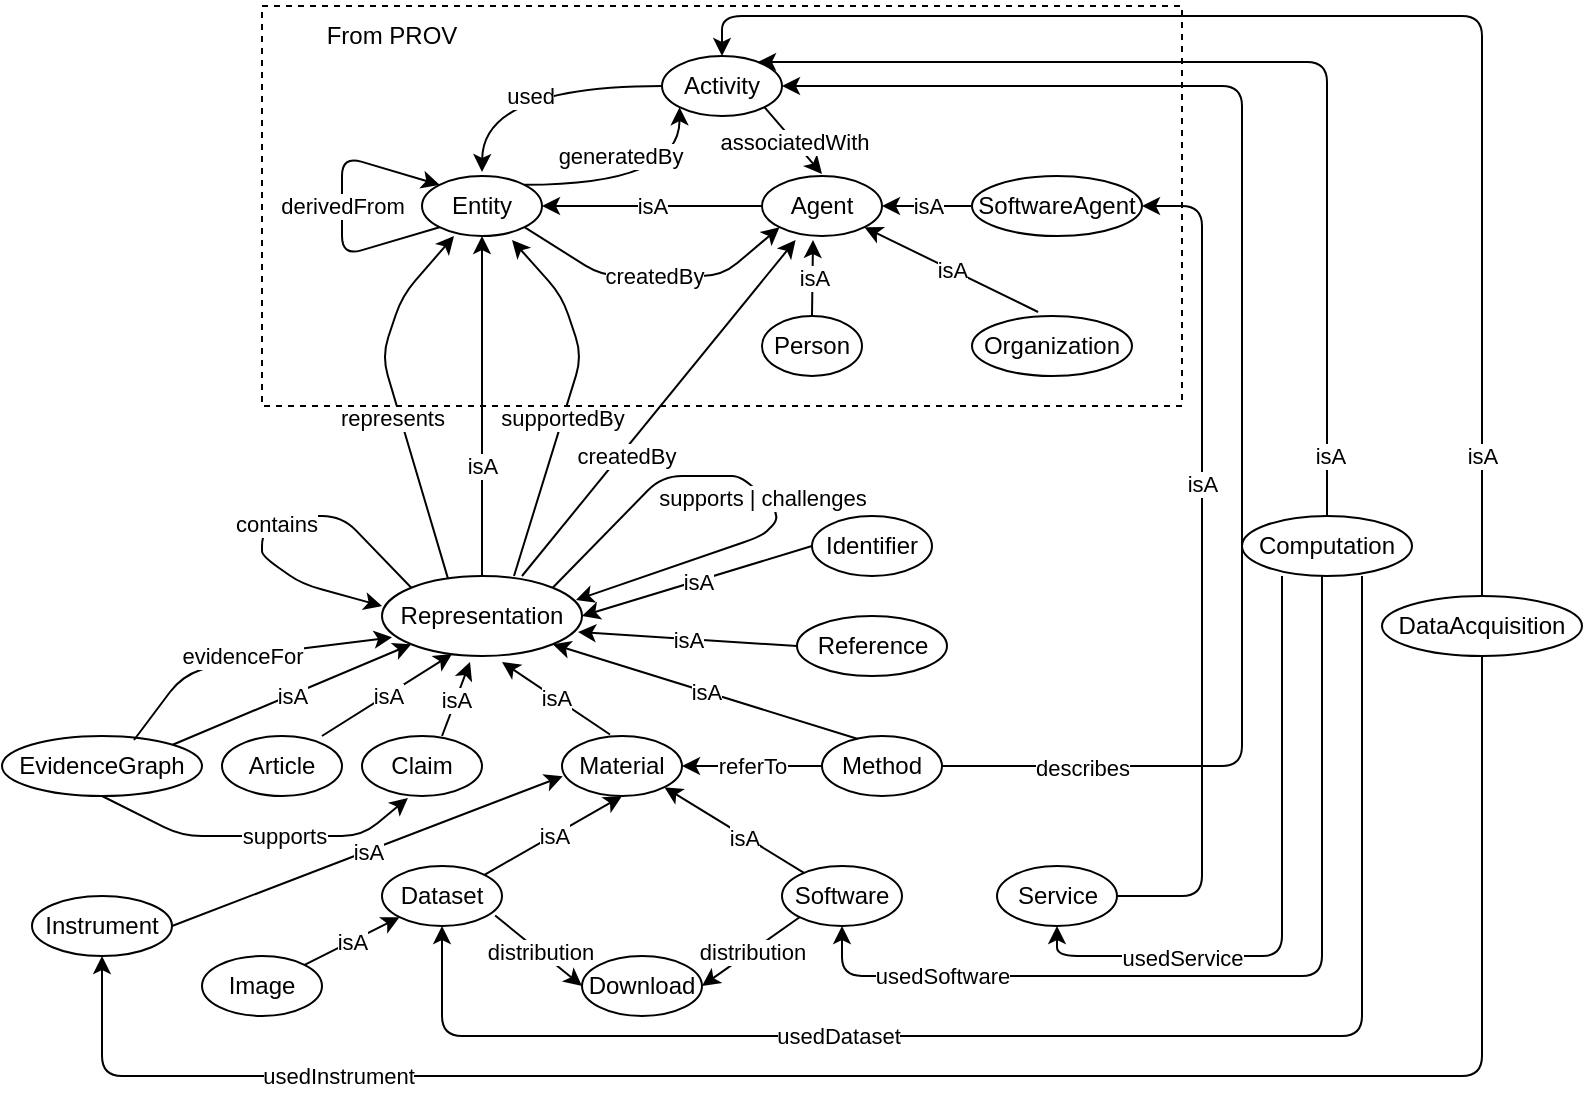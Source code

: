 <mxfile version="13.6.2" type="device"><diagram name="Page-1" id="ad52d381-51e7-2e0d-a935-2d0ddd2fd229"><mxGraphModel dx="931" dy="1413" grid="1" gridSize="10" guides="1" tooltips="1" connect="1" arrows="1" fold="1" page="1" pageScale="1" pageWidth="1100" pageHeight="850" background="#ffffff" math="0" shadow="0"><root><mxCell id="0"/><mxCell id="1" parent="0"/><mxCell id="M4DnN8UkR3fxHLDuSj8c-1" value="Activity" style="ellipse;whiteSpace=wrap;html=1;" parent="1" vertex="1"><mxGeometry x="360" y="20" width="60" height="30" as="geometry"/></mxCell><mxCell id="M4DnN8UkR3fxHLDuSj8c-2" value="Agent" style="ellipse;whiteSpace=wrap;html=1;" parent="1" vertex="1"><mxGeometry x="410" y="80" width="60" height="30" as="geometry"/></mxCell><mxCell id="M4DnN8UkR3fxHLDuSj8c-3" value="Entity" style="ellipse;whiteSpace=wrap;html=1;" parent="1" vertex="1"><mxGeometry x="240" y="80" width="60" height="30" as="geometry"/></mxCell><mxCell id="M4DnN8UkR3fxHLDuSj8c-15" value="Person" style="ellipse;whiteSpace=wrap;html=1;" parent="1" vertex="1"><mxGeometry x="410" y="150" width="50" height="30" as="geometry"/></mxCell><mxCell id="M4DnN8UkR3fxHLDuSj8c-16" value="Organization" style="ellipse;whiteSpace=wrap;html=1;" parent="1" vertex="1"><mxGeometry x="515" y="150" width="80" height="30" as="geometry"/></mxCell><mxCell id="M4DnN8UkR3fxHLDuSj8c-27" value="" style="endArrow=classic;html=1;exitX=0;exitY=0.5;exitDx=0;exitDy=0;edgeStyle=orthogonalEdgeStyle;curved=1;" parent="1" source="M4DnN8UkR3fxHLDuSj8c-1" edge="1"><mxGeometry relative="1" as="geometry"><mxPoint x="380" y="260" as="sourcePoint"/><mxPoint x="270" y="78" as="targetPoint"/></mxGeometry></mxCell><mxCell id="M4DnN8UkR3fxHLDuSj8c-28" value="used" style="edgeLabel;resizable=0;html=1;align=center;verticalAlign=middle;" parent="M4DnN8UkR3fxHLDuSj8c-27" connectable="0" vertex="1"><mxGeometry relative="1" as="geometry"><mxPoint y="5" as="offset"/></mxGeometry></mxCell><mxCell id="M4DnN8UkR3fxHLDuSj8c-29" value="" style="endArrow=classic;html=1;exitX=1;exitY=0;exitDx=0;exitDy=0;entryX=0;entryY=1;entryDx=0;entryDy=0;edgeStyle=orthogonalEdgeStyle;curved=1;" parent="1" source="M4DnN8UkR3fxHLDuSj8c-3" target="M4DnN8UkR3fxHLDuSj8c-1" edge="1"><mxGeometry relative="1" as="geometry"><mxPoint x="380" y="260" as="sourcePoint"/><mxPoint x="480" y="260" as="targetPoint"/></mxGeometry></mxCell><mxCell id="M4DnN8UkR3fxHLDuSj8c-30" value="generatedBy" style="edgeLabel;resizable=0;html=1;align=center;verticalAlign=middle;" parent="M4DnN8UkR3fxHLDuSj8c-29" connectable="0" vertex="1"><mxGeometry relative="1" as="geometry"><mxPoint x="-10" y="-15" as="offset"/></mxGeometry></mxCell><mxCell id="M4DnN8UkR3fxHLDuSj8c-32" value="" style="endArrow=classic;html=1;exitX=1;exitY=1;exitDx=0;exitDy=0;" parent="1" source="M4DnN8UkR3fxHLDuSj8c-1" edge="1"><mxGeometry relative="1" as="geometry"><mxPoint x="380" y="260" as="sourcePoint"/><mxPoint x="440" y="79" as="targetPoint"/></mxGeometry></mxCell><mxCell id="M4DnN8UkR3fxHLDuSj8c-33" value="associatedWith" style="edgeLabel;resizable=0;html=1;align=center;verticalAlign=middle;" parent="M4DnN8UkR3fxHLDuSj8c-32" connectable="0" vertex="1"><mxGeometry relative="1" as="geometry"/></mxCell><mxCell id="M4DnN8UkR3fxHLDuSj8c-35" value="" style="endArrow=classic;html=1;exitX=0.5;exitY=0;exitDx=0;exitDy=0;entryX=0.425;entryY=1.067;entryDx=0;entryDy=0;entryPerimeter=0;" parent="1" source="M4DnN8UkR3fxHLDuSj8c-15" target="M4DnN8UkR3fxHLDuSj8c-2" edge="1"><mxGeometry relative="1" as="geometry"><mxPoint x="380" y="260" as="sourcePoint"/><mxPoint x="480" y="260" as="targetPoint"/></mxGeometry></mxCell><mxCell id="M4DnN8UkR3fxHLDuSj8c-36" value="isA" style="edgeLabel;resizable=0;html=1;align=center;verticalAlign=middle;" parent="M4DnN8UkR3fxHLDuSj8c-35" connectable="0" vertex="1"><mxGeometry relative="1" as="geometry"/></mxCell><mxCell id="M4DnN8UkR3fxHLDuSj8c-40" value="" style="endArrow=classic;html=1;exitX=0;exitY=0.5;exitDx=0;exitDy=0;entryX=1;entryY=0.5;entryDx=0;entryDy=0;" parent="1" source="M4DnN8UkR3fxHLDuSj8c-2" target="M4DnN8UkR3fxHLDuSj8c-3" edge="1"><mxGeometry relative="1" as="geometry"><mxPoint x="380" y="260" as="sourcePoint"/><mxPoint x="480" y="260" as="targetPoint"/></mxGeometry></mxCell><mxCell id="M4DnN8UkR3fxHLDuSj8c-41" value="isA" style="edgeLabel;resizable=0;html=1;align=center;verticalAlign=middle;" parent="M4DnN8UkR3fxHLDuSj8c-40" connectable="0" vertex="1"><mxGeometry relative="1" as="geometry"/></mxCell><mxCell id="M4DnN8UkR3fxHLDuSj8c-44" value="" style="endArrow=classic;html=1;exitX=1;exitY=1;exitDx=0;exitDy=0;entryX=0;entryY=1;entryDx=0;entryDy=0;" parent="1" source="M4DnN8UkR3fxHLDuSj8c-3" target="M4DnN8UkR3fxHLDuSj8c-2" edge="1"><mxGeometry relative="1" as="geometry"><mxPoint x="380" y="260" as="sourcePoint"/><mxPoint x="480" y="260" as="targetPoint"/><Array as="points"><mxPoint x="330" y="130"/><mxPoint x="390" y="130"/></Array></mxGeometry></mxCell><mxCell id="M4DnN8UkR3fxHLDuSj8c-45" value="createdBy" style="edgeLabel;resizable=0;html=1;align=center;verticalAlign=middle;" parent="M4DnN8UkR3fxHLDuSj8c-44" connectable="0" vertex="1"><mxGeometry relative="1" as="geometry"/></mxCell><mxCell id="M4DnN8UkR3fxHLDuSj8c-46" value="Representation" style="ellipse;whiteSpace=wrap;html=1;" parent="1" vertex="1"><mxGeometry x="220" y="280" width="100" height="40" as="geometry"/></mxCell><mxCell id="M4DnN8UkR3fxHLDuSj8c-47" value="" style="endArrow=classic;html=1;exitX=0;exitY=1;exitDx=0;exitDy=0;entryX=0;entryY=0;entryDx=0;entryDy=0;" parent="1" source="M4DnN8UkR3fxHLDuSj8c-3" target="M4DnN8UkR3fxHLDuSj8c-3" edge="1"><mxGeometry relative="1" as="geometry"><mxPoint x="380" y="260" as="sourcePoint"/><mxPoint x="240" y="84" as="targetPoint"/><Array as="points"><mxPoint x="200" y="120"/><mxPoint x="200" y="70"/></Array></mxGeometry></mxCell><mxCell id="M4DnN8UkR3fxHLDuSj8c-48" value="derivedFrom" style="edgeLabel;resizable=0;html=1;align=center;verticalAlign=middle;" parent="M4DnN8UkR3fxHLDuSj8c-47" connectable="0" vertex="1"><mxGeometry relative="1" as="geometry"/></mxCell><mxCell id="M4DnN8UkR3fxHLDuSj8c-49" value="" style="endArrow=classic;html=1;exitX=0.5;exitY=0;exitDx=0;exitDy=0;entryX=0.5;entryY=1;entryDx=0;entryDy=0;" parent="1" source="M4DnN8UkR3fxHLDuSj8c-46" target="M4DnN8UkR3fxHLDuSj8c-3" edge="1"><mxGeometry relative="1" as="geometry"><mxPoint x="380" y="260" as="sourcePoint"/><mxPoint x="480" y="260" as="targetPoint"/></mxGeometry></mxCell><mxCell id="M4DnN8UkR3fxHLDuSj8c-50" value="isA" style="edgeLabel;resizable=0;html=1;align=center;verticalAlign=middle;" parent="M4DnN8UkR3fxHLDuSj8c-49" connectable="0" vertex="1"><mxGeometry relative="1" as="geometry"><mxPoint y="30" as="offset"/></mxGeometry></mxCell><mxCell id="M4DnN8UkR3fxHLDuSj8c-51" value="" style="endArrow=classic;html=1;exitX=0.33;exitY=0.033;exitDx=0;exitDy=0;exitPerimeter=0;" parent="1" source="M4DnN8UkR3fxHLDuSj8c-46" edge="1"><mxGeometry relative="1" as="geometry"><mxPoint x="380" y="260" as="sourcePoint"/><mxPoint x="256" y="110" as="targetPoint"/><Array as="points"><mxPoint x="220" y="170"/><mxPoint x="230" y="140"/></Array></mxGeometry></mxCell><mxCell id="M4DnN8UkR3fxHLDuSj8c-52" value="represents" style="edgeLabel;resizable=0;html=1;align=center;verticalAlign=middle;" parent="M4DnN8UkR3fxHLDuSj8c-51" connectable="0" vertex="1"><mxGeometry relative="1" as="geometry"><mxPoint x="-1.34" y="8.61" as="offset"/></mxGeometry></mxCell><mxCell id="M4DnN8UkR3fxHLDuSj8c-53" value="" style="endArrow=classic;html=1;exitX=0.66;exitY=0;exitDx=0;exitDy=0;exitPerimeter=0;" parent="1" source="M4DnN8UkR3fxHLDuSj8c-46" edge="1"><mxGeometry relative="1" as="geometry"><mxPoint x="380" y="260" as="sourcePoint"/><mxPoint x="285" y="112" as="targetPoint"/><Array as="points"><mxPoint x="320" y="170"/><mxPoint x="310" y="140"/></Array></mxGeometry></mxCell><mxCell id="M4DnN8UkR3fxHLDuSj8c-54" value="supportedBy" style="edgeLabel;resizable=0;html=1;align=center;verticalAlign=middle;" parent="M4DnN8UkR3fxHLDuSj8c-53" connectable="0" vertex="1"><mxGeometry relative="1" as="geometry"><mxPoint x="-3.29" y="8.29" as="offset"/></mxGeometry></mxCell><mxCell id="M4DnN8UkR3fxHLDuSj8c-55" value="" style="endArrow=classic;html=1;entryX=0.28;entryY=1.067;entryDx=0;entryDy=0;entryPerimeter=0;" parent="1" target="M4DnN8UkR3fxHLDuSj8c-2" edge="1"><mxGeometry relative="1" as="geometry"><mxPoint x="290" y="280" as="sourcePoint"/><mxPoint x="480" y="260" as="targetPoint"/></mxGeometry></mxCell><mxCell id="M4DnN8UkR3fxHLDuSj8c-56" value="createdBy" style="edgeLabel;resizable=0;html=1;align=center;verticalAlign=middle;" parent="M4DnN8UkR3fxHLDuSj8c-55" connectable="0" vertex="1"><mxGeometry relative="1" as="geometry"><mxPoint x="-16.76" y="23.79" as="offset"/></mxGeometry></mxCell><mxCell id="M4DnN8UkR3fxHLDuSj8c-59" value="" style="endArrow=classic;html=1;exitX=0;exitY=0;exitDx=0;exitDy=0;" parent="1" source="M4DnN8UkR3fxHLDuSj8c-46" edge="1"><mxGeometry relative="1" as="geometry"><mxPoint x="380" y="260" as="sourcePoint"/><mxPoint x="220" y="295" as="targetPoint"/><Array as="points"><mxPoint x="200" y="250"/><mxPoint x="180" y="250"/><mxPoint x="170" y="250"/><mxPoint x="160" y="260"/><mxPoint x="160" y="270"/><mxPoint x="180" y="284"/></Array></mxGeometry></mxCell><mxCell id="M4DnN8UkR3fxHLDuSj8c-60" value="contains" style="edgeLabel;resizable=0;html=1;align=center;verticalAlign=middle;" parent="M4DnN8UkR3fxHLDuSj8c-59" connectable="0" vertex="1"><mxGeometry relative="1" as="geometry"/></mxCell><mxCell id="M4DnN8UkR3fxHLDuSj8c-63" value="" style="endArrow=classic;html=1;entryX=0.97;entryY=0.3;entryDx=0;entryDy=0;exitX=1;exitY=0;exitDx=0;exitDy=0;entryPerimeter=0;" parent="1" source="M4DnN8UkR3fxHLDuSj8c-46" target="M4DnN8UkR3fxHLDuSj8c-46" edge="1"><mxGeometry relative="1" as="geometry"><mxPoint x="310" y="289" as="sourcePoint"/><mxPoint x="480" y="260" as="targetPoint"/><Array as="points"><mxPoint x="360" y="230"/><mxPoint x="380" y="230"/><mxPoint x="400" y="230"/><mxPoint x="420" y="250"/><mxPoint x="410" y="260"/></Array></mxGeometry></mxCell><mxCell id="M4DnN8UkR3fxHLDuSj8c-64" value="supports | challenges" style="edgeLabel;resizable=0;html=1;align=center;verticalAlign=middle;" parent="M4DnN8UkR3fxHLDuSj8c-63" connectable="0" vertex="1"><mxGeometry relative="1" as="geometry"><mxPoint x="1.89" y="2.29" as="offset"/></mxGeometry></mxCell><mxCell id="M4DnN8UkR3fxHLDuSj8c-65" value="EvidenceGraph" style="ellipse;whiteSpace=wrap;html=1;" parent="1" vertex="1"><mxGeometry x="30" y="360" width="100" height="30" as="geometry"/></mxCell><mxCell id="M4DnN8UkR3fxHLDuSj8c-66" value="Article" style="ellipse;whiteSpace=wrap;html=1;" parent="1" vertex="1"><mxGeometry x="140" y="360" width="60" height="30" as="geometry"/></mxCell><mxCell id="M4DnN8UkR3fxHLDuSj8c-67" value="Claim" style="ellipse;whiteSpace=wrap;html=1;" parent="1" vertex="1"><mxGeometry x="210" y="360" width="60" height="30" as="geometry"/></mxCell><mxCell id="M4DnN8UkR3fxHLDuSj8c-68" value="Material" style="ellipse;whiteSpace=wrap;html=1;" parent="1" vertex="1"><mxGeometry x="310" y="360" width="60" height="30" as="geometry"/></mxCell><mxCell id="M4DnN8UkR3fxHLDuSj8c-69" value="Method" style="ellipse;whiteSpace=wrap;html=1;" parent="1" vertex="1"><mxGeometry x="440" y="360" width="60" height="30" as="geometry"/></mxCell><mxCell id="M4DnN8UkR3fxHLDuSj8c-70" value="Reference" style="ellipse;whiteSpace=wrap;html=1;" parent="1" vertex="1"><mxGeometry x="427.5" y="300" width="75" height="30" as="geometry"/></mxCell><mxCell id="M4DnN8UkR3fxHLDuSj8c-71" value="Identifier" style="ellipse;whiteSpace=wrap;html=1;" parent="1" vertex="1"><mxGeometry x="435" y="250" width="60" height="30" as="geometry"/></mxCell><mxCell id="M4DnN8UkR3fxHLDuSj8c-72" value="" style="endArrow=classic;html=1;exitX=0.66;exitY=0.067;exitDx=0;exitDy=0;exitPerimeter=0;entryX=0.05;entryY=0.767;entryDx=0;entryDy=0;entryPerimeter=0;" parent="1" source="M4DnN8UkR3fxHLDuSj8c-65" target="M4DnN8UkR3fxHLDuSj8c-46" edge="1"><mxGeometry relative="1" as="geometry"><mxPoint x="380" y="260" as="sourcePoint"/><mxPoint x="480" y="260" as="targetPoint"/><Array as="points"><mxPoint x="120" y="330"/><mxPoint x="150" y="320"/></Array></mxGeometry></mxCell><mxCell id="M4DnN8UkR3fxHLDuSj8c-73" value="evidenceFor" style="edgeLabel;resizable=0;html=1;align=center;verticalAlign=middle;" parent="M4DnN8UkR3fxHLDuSj8c-72" connectable="0" vertex="1"><mxGeometry relative="1" as="geometry"><mxPoint x="-2.15" y="0.27" as="offset"/></mxGeometry></mxCell><mxCell id="M4DnN8UkR3fxHLDuSj8c-75" value="" style="endArrow=classic;html=1;exitX=1;exitY=0;exitDx=0;exitDy=0;entryX=0;entryY=1;entryDx=0;entryDy=0;" parent="1" source="M4DnN8UkR3fxHLDuSj8c-65" target="M4DnN8UkR3fxHLDuSj8c-46" edge="1"><mxGeometry relative="1" as="geometry"><mxPoint x="380" y="260" as="sourcePoint"/><mxPoint x="480" y="260" as="targetPoint"/></mxGeometry></mxCell><mxCell id="M4DnN8UkR3fxHLDuSj8c-76" value="isA" style="edgeLabel;resizable=0;html=1;align=center;verticalAlign=middle;" parent="M4DnN8UkR3fxHLDuSj8c-75" connectable="0" vertex="1"><mxGeometry relative="1" as="geometry"/></mxCell><mxCell id="M4DnN8UkR3fxHLDuSj8c-77" value="" style="endArrow=classic;html=1;exitX=0.833;exitY=0;exitDx=0;exitDy=0;exitPerimeter=0;entryX=0.35;entryY=0.975;entryDx=0;entryDy=0;entryPerimeter=0;" parent="1" source="M4DnN8UkR3fxHLDuSj8c-66" target="M4DnN8UkR3fxHLDuSj8c-46" edge="1"><mxGeometry relative="1" as="geometry"><mxPoint x="380" y="260" as="sourcePoint"/><mxPoint x="480" y="260" as="targetPoint"/></mxGeometry></mxCell><mxCell id="M4DnN8UkR3fxHLDuSj8c-78" value="isA" style="edgeLabel;resizable=0;html=1;align=center;verticalAlign=middle;" parent="M4DnN8UkR3fxHLDuSj8c-77" connectable="0" vertex="1"><mxGeometry relative="1" as="geometry"/></mxCell><mxCell id="M4DnN8UkR3fxHLDuSj8c-79" value="" style="endArrow=classic;html=1;exitX=0.667;exitY=0;exitDx=0;exitDy=0;exitPerimeter=0;entryX=0.44;entryY=1.075;entryDx=0;entryDy=0;entryPerimeter=0;" parent="1" source="M4DnN8UkR3fxHLDuSj8c-67" target="M4DnN8UkR3fxHLDuSj8c-46" edge="1"><mxGeometry relative="1" as="geometry"><mxPoint x="380" y="260" as="sourcePoint"/><mxPoint x="480" y="260" as="targetPoint"/></mxGeometry></mxCell><mxCell id="M4DnN8UkR3fxHLDuSj8c-80" value="isA" style="edgeLabel;resizable=0;html=1;align=center;verticalAlign=middle;" parent="M4DnN8UkR3fxHLDuSj8c-79" connectable="0" vertex="1"><mxGeometry relative="1" as="geometry"/></mxCell><mxCell id="M4DnN8UkR3fxHLDuSj8c-81" value="" style="endArrow=classic;html=1;exitX=0.4;exitY=-0.025;exitDx=0;exitDy=0;exitPerimeter=0;" parent="1" source="M4DnN8UkR3fxHLDuSj8c-68" edge="1"><mxGeometry relative="1" as="geometry"><mxPoint x="380" y="260" as="sourcePoint"/><mxPoint x="280" y="323" as="targetPoint"/></mxGeometry></mxCell><mxCell id="M4DnN8UkR3fxHLDuSj8c-82" value="isA" style="edgeLabel;resizable=0;html=1;align=center;verticalAlign=middle;" parent="M4DnN8UkR3fxHLDuSj8c-81" connectable="0" vertex="1"><mxGeometry relative="1" as="geometry"/></mxCell><mxCell id="M4DnN8UkR3fxHLDuSj8c-83" value="" style="endArrow=classic;html=1;exitX=0.3;exitY=0.05;exitDx=0;exitDy=0;exitPerimeter=0;entryX=1;entryY=1;entryDx=0;entryDy=0;" parent="1" source="M4DnN8UkR3fxHLDuSj8c-69" target="M4DnN8UkR3fxHLDuSj8c-46" edge="1"><mxGeometry relative="1" as="geometry"><mxPoint x="380" y="260" as="sourcePoint"/><mxPoint x="480" y="260" as="targetPoint"/></mxGeometry></mxCell><mxCell id="M4DnN8UkR3fxHLDuSj8c-84" value="isA" style="edgeLabel;resizable=0;html=1;align=center;verticalAlign=middle;" parent="M4DnN8UkR3fxHLDuSj8c-83" connectable="0" vertex="1"><mxGeometry relative="1" as="geometry"/></mxCell><mxCell id="M4DnN8UkR3fxHLDuSj8c-85" value="" style="endArrow=classic;html=1;entryX=0.98;entryY=0.7;entryDx=0;entryDy=0;entryPerimeter=0;exitX=0;exitY=0.5;exitDx=0;exitDy=0;" parent="1" source="M4DnN8UkR3fxHLDuSj8c-70" target="M4DnN8UkR3fxHLDuSj8c-46" edge="1"><mxGeometry relative="1" as="geometry"><mxPoint x="431" y="315" as="sourcePoint"/><mxPoint x="480" y="260" as="targetPoint"/></mxGeometry></mxCell><mxCell id="M4DnN8UkR3fxHLDuSj8c-86" value="isA" style="edgeLabel;resizable=0;html=1;align=center;verticalAlign=middle;" parent="M4DnN8UkR3fxHLDuSj8c-85" connectable="0" vertex="1"><mxGeometry relative="1" as="geometry"/></mxCell><mxCell id="M4DnN8UkR3fxHLDuSj8c-87" value="" style="endArrow=classic;html=1;exitX=0;exitY=0.5;exitDx=0;exitDy=0;entryX=1;entryY=0.5;entryDx=0;entryDy=0;" parent="1" source="M4DnN8UkR3fxHLDuSj8c-71" target="M4DnN8UkR3fxHLDuSj8c-46" edge="1"><mxGeometry relative="1" as="geometry"><mxPoint x="380" y="260" as="sourcePoint"/><mxPoint x="480" y="260" as="targetPoint"/></mxGeometry></mxCell><mxCell id="M4DnN8UkR3fxHLDuSj8c-88" value="isA" style="edgeLabel;resizable=0;html=1;align=center;verticalAlign=middle;" parent="M4DnN8UkR3fxHLDuSj8c-87" connectable="0" vertex="1"><mxGeometry relative="1" as="geometry"/></mxCell><mxCell id="M4DnN8UkR3fxHLDuSj8c-89" value="" style="endArrow=classic;html=1;exitX=0;exitY=0.5;exitDx=0;exitDy=0;entryX=1;entryY=0.5;entryDx=0;entryDy=0;" parent="1" source="M4DnN8UkR3fxHLDuSj8c-69" target="M4DnN8UkR3fxHLDuSj8c-68" edge="1"><mxGeometry relative="1" as="geometry"><mxPoint x="380" y="260" as="sourcePoint"/><mxPoint x="480" y="260" as="targetPoint"/></mxGeometry></mxCell><mxCell id="M4DnN8UkR3fxHLDuSj8c-90" value="referTo" style="edgeLabel;resizable=0;html=1;align=center;verticalAlign=middle;" parent="M4DnN8UkR3fxHLDuSj8c-89" connectable="0" vertex="1"><mxGeometry relative="1" as="geometry"/></mxCell><mxCell id="M4DnN8UkR3fxHLDuSj8c-91" value="" style="endArrow=classic;html=1;exitX=0.5;exitY=1;exitDx=0;exitDy=0;entryX=0.383;entryY=1.033;entryDx=0;entryDy=0;entryPerimeter=0;" parent="1" source="M4DnN8UkR3fxHLDuSj8c-65" target="M4DnN8UkR3fxHLDuSj8c-67" edge="1"><mxGeometry relative="1" as="geometry"><mxPoint x="380" y="260" as="sourcePoint"/><mxPoint x="480" y="260" as="targetPoint"/><Array as="points"><mxPoint x="120" y="410"/><mxPoint x="160" y="410"/><mxPoint x="210" y="410"/></Array></mxGeometry></mxCell><mxCell id="M4DnN8UkR3fxHLDuSj8c-92" value="supports" style="edgeLabel;resizable=0;html=1;align=center;verticalAlign=middle;" parent="M4DnN8UkR3fxHLDuSj8c-91" connectable="0" vertex="1"><mxGeometry relative="1" as="geometry"><mxPoint x="12.65" as="offset"/></mxGeometry></mxCell><mxCell id="M4DnN8UkR3fxHLDuSj8c-93" value="" style="endArrow=classic;html=1;edgeStyle=orthogonalEdgeStyle;" parent="1" edge="1"><mxGeometry relative="1" as="geometry"><mxPoint x="500" y="375" as="sourcePoint"/><mxPoint x="420" y="35" as="targetPoint"/><Array as="points"><mxPoint x="650" y="375"/><mxPoint x="650" y="35"/></Array></mxGeometry></mxCell><mxCell id="M4DnN8UkR3fxHLDuSj8c-94" value="describes" style="edgeLabel;resizable=0;html=1;align=center;verticalAlign=middle;" parent="M4DnN8UkR3fxHLDuSj8c-93" connectable="0" vertex="1"><mxGeometry relative="1" as="geometry"><mxPoint x="-80.03" y="210.31" as="offset"/></mxGeometry></mxCell><mxCell id="M4DnN8UkR3fxHLDuSj8c-95" value="Computation" style="ellipse;whiteSpace=wrap;html=1;" parent="1" vertex="1"><mxGeometry x="650" y="250" width="85" height="30" as="geometry"/></mxCell><mxCell id="M4DnN8UkR3fxHLDuSj8c-96" value="DataAcquisition" style="ellipse;whiteSpace=wrap;html=1;" parent="1" vertex="1"><mxGeometry x="720" y="290" width="100" height="30" as="geometry"/></mxCell><mxCell id="M4DnN8UkR3fxHLDuSj8c-97" value="Image" style="ellipse;whiteSpace=wrap;html=1;" parent="1" vertex="1"><mxGeometry x="130" y="470" width="60" height="30" as="geometry"/></mxCell><mxCell id="M4DnN8UkR3fxHLDuSj8c-98" value="Instrument" style="ellipse;whiteSpace=wrap;html=1;" parent="1" vertex="1"><mxGeometry x="45" y="440" width="70" height="30" as="geometry"/></mxCell><mxCell id="M4DnN8UkR3fxHLDuSj8c-99" value="Dataset" style="ellipse;whiteSpace=wrap;html=1;" parent="1" vertex="1"><mxGeometry x="220" y="425" width="60" height="30" as="geometry"/></mxCell><mxCell id="M4DnN8UkR3fxHLDuSj8c-100" value="Software" style="ellipse;whiteSpace=wrap;html=1;" parent="1" vertex="1"><mxGeometry x="420" y="425" width="60" height="30" as="geometry"/></mxCell><mxCell id="M4DnN8UkR3fxHLDuSj8c-101" value="Service" style="ellipse;whiteSpace=wrap;html=1;" parent="1" vertex="1"><mxGeometry x="527.5" y="425" width="60" height="30" as="geometry"/></mxCell><mxCell id="M4DnN8UkR3fxHLDuSj8c-102" value="" style="endArrow=classic;html=1;exitX=1;exitY=0.5;exitDx=0;exitDy=0;entryX=0.006;entryY=0.67;entryDx=0;entryDy=0;entryPerimeter=0;" parent="1" source="M4DnN8UkR3fxHLDuSj8c-98" target="M4DnN8UkR3fxHLDuSj8c-68" edge="1"><mxGeometry relative="1" as="geometry"><mxPoint x="310" y="260" as="sourcePoint"/><mxPoint x="410" y="260" as="targetPoint"/></mxGeometry></mxCell><mxCell id="M4DnN8UkR3fxHLDuSj8c-103" value="isA" style="edgeLabel;resizable=0;html=1;align=center;verticalAlign=middle;" parent="M4DnN8UkR3fxHLDuSj8c-102" connectable="0" vertex="1"><mxGeometry relative="1" as="geometry"/></mxCell><mxCell id="M4DnN8UkR3fxHLDuSj8c-104" value="" style="endArrow=classic;html=1;entryX=0;entryY=1;entryDx=0;entryDy=0;" parent="1" source="M4DnN8UkR3fxHLDuSj8c-97" target="M4DnN8UkR3fxHLDuSj8c-99" edge="1"><mxGeometry relative="1" as="geometry"><mxPoint x="310" y="260" as="sourcePoint"/><mxPoint x="410" y="260" as="targetPoint"/></mxGeometry></mxCell><mxCell id="M4DnN8UkR3fxHLDuSj8c-105" value="isA" style="edgeLabel;resizable=0;html=1;align=center;verticalAlign=middle;" parent="M4DnN8UkR3fxHLDuSj8c-104" connectable="0" vertex="1"><mxGeometry relative="1" as="geometry"/></mxCell><mxCell id="M4DnN8UkR3fxHLDuSj8c-106" value="" style="endArrow=classic;html=1;entryX=0.5;entryY=1;entryDx=0;entryDy=0;exitX=1;exitY=0;exitDx=0;exitDy=0;" parent="1" source="M4DnN8UkR3fxHLDuSj8c-99" target="M4DnN8UkR3fxHLDuSj8c-68" edge="1"><mxGeometry relative="1" as="geometry"><mxPoint x="310" y="420" as="sourcePoint"/><mxPoint x="410" y="260" as="targetPoint"/></mxGeometry></mxCell><mxCell id="M4DnN8UkR3fxHLDuSj8c-107" value="isA" style="edgeLabel;resizable=0;html=1;align=center;verticalAlign=middle;" parent="M4DnN8UkR3fxHLDuSj8c-106" connectable="0" vertex="1"><mxGeometry relative="1" as="geometry"/></mxCell><mxCell id="M4DnN8UkR3fxHLDuSj8c-110" value="" style="endArrow=classic;html=1;exitX=0.5;exitY=0;exitDx=0;exitDy=0;entryX=0.5;entryY=0;entryDx=0;entryDy=0;edgeStyle=orthogonalEdgeStyle;" parent="1" source="M4DnN8UkR3fxHLDuSj8c-96" target="M4DnN8UkR3fxHLDuSj8c-1" edge="1"><mxGeometry relative="1" as="geometry"><mxPoint x="360" y="180" as="sourcePoint"/><mxPoint x="460" y="180" as="targetPoint"/><Array as="points"><mxPoint x="770"/><mxPoint x="390"/></Array></mxGeometry></mxCell><mxCell id="M4DnN8UkR3fxHLDuSj8c-111" value="isA" style="edgeLabel;resizable=0;html=1;align=center;verticalAlign=middle;" parent="M4DnN8UkR3fxHLDuSj8c-110" connectable="0" vertex="1"><mxGeometry relative="1" as="geometry"><mxPoint x="54.83" y="220" as="offset"/></mxGeometry></mxCell><mxCell id="M4DnN8UkR3fxHLDuSj8c-112" value="" style="endArrow=classic;html=1;entryX=0.5;entryY=1;entryDx=0;entryDy=0;edgeStyle=orthogonalEdgeStyle;" parent="1" target="M4DnN8UkR3fxHLDuSj8c-101" edge="1"><mxGeometry relative="1" as="geometry"><mxPoint x="670" y="280" as="sourcePoint"/><mxPoint x="460" y="470" as="targetPoint"/><Array as="points"><mxPoint x="670" y="280"/><mxPoint x="670" y="470"/><mxPoint x="530" y="470"/></Array></mxGeometry></mxCell><mxCell id="M4DnN8UkR3fxHLDuSj8c-113" value="usedService" style="edgeLabel;resizable=0;html=1;align=center;verticalAlign=middle;" parent="M4DnN8UkR3fxHLDuSj8c-112" connectable="0" vertex="1"><mxGeometry relative="1" as="geometry"><mxPoint x="-50.03" y="31.38" as="offset"/></mxGeometry></mxCell><mxCell id="M4DnN8UkR3fxHLDuSj8c-114" value="" style="endArrow=classic;html=1;entryX=0.5;entryY=1;entryDx=0;entryDy=0;edgeStyle=orthogonalEdgeStyle;" parent="1" target="M4DnN8UkR3fxHLDuSj8c-100" edge="1"><mxGeometry relative="1" as="geometry"><mxPoint x="690" y="280" as="sourcePoint"/><mxPoint x="460" y="470" as="targetPoint"/><Array as="points"><mxPoint x="690" y="280"/><mxPoint x="690" y="480"/><mxPoint x="450" y="480"/></Array></mxGeometry></mxCell><mxCell id="M4DnN8UkR3fxHLDuSj8c-115" value="usedSoftware" style="edgeLabel;resizable=0;html=1;align=center;verticalAlign=middle;" parent="M4DnN8UkR3fxHLDuSj8c-114" connectable="0" vertex="1"><mxGeometry relative="1" as="geometry"><mxPoint x="-157.5" as="offset"/></mxGeometry></mxCell><mxCell id="M4DnN8UkR3fxHLDuSj8c-116" value="" style="endArrow=classic;html=1;entryX=0.5;entryY=1;entryDx=0;entryDy=0;edgeStyle=orthogonalEdgeStyle;" parent="1" target="M4DnN8UkR3fxHLDuSj8c-99" edge="1"><mxGeometry relative="1" as="geometry"><mxPoint x="710" y="280" as="sourcePoint"/><mxPoint x="460" y="470" as="targetPoint"/><Array as="points"><mxPoint x="710" y="280"/><mxPoint x="710" y="510"/><mxPoint x="250" y="510"/></Array></mxGeometry></mxCell><mxCell id="M4DnN8UkR3fxHLDuSj8c-117" value="usedDataset" style="edgeLabel;resizable=0;html=1;align=center;verticalAlign=middle;" parent="M4DnN8UkR3fxHLDuSj8c-116" connectable="0" vertex="1"><mxGeometry relative="1" as="geometry"><mxPoint x="-119.4" y="-0.03" as="offset"/></mxGeometry></mxCell><mxCell id="M4DnN8UkR3fxHLDuSj8c-118" value="" style="endArrow=classic;html=1;exitX=0.5;exitY=1;exitDx=0;exitDy=0;entryX=0.5;entryY=1;entryDx=0;entryDy=0;edgeStyle=orthogonalEdgeStyle;" parent="1" source="M4DnN8UkR3fxHLDuSj8c-96" target="M4DnN8UkR3fxHLDuSj8c-98" edge="1"><mxGeometry relative="1" as="geometry"><mxPoint x="360" y="460" as="sourcePoint"/><mxPoint x="460" y="460" as="targetPoint"/><Array as="points"><mxPoint x="770" y="530"/><mxPoint x="80" y="530"/></Array></mxGeometry></mxCell><mxCell id="M4DnN8UkR3fxHLDuSj8c-119" value="usedInstrument" style="edgeLabel;resizable=0;html=1;align=center;verticalAlign=middle;" parent="M4DnN8UkR3fxHLDuSj8c-118" connectable="0" vertex="1"><mxGeometry relative="1" as="geometry"><mxPoint x="-302" as="offset"/></mxGeometry></mxCell><mxCell id="M4DnN8UkR3fxHLDuSj8c-120" value="" style="endArrow=classic;html=1;exitX=1;exitY=0.5;exitDx=0;exitDy=0;entryX=1;entryY=0.5;entryDx=0;entryDy=0;edgeStyle=orthogonalEdgeStyle;" parent="1" source="M4DnN8UkR3fxHLDuSj8c-101" target="9coZQhsj54IgBIjuA8Cv-1" edge="1"><mxGeometry relative="1" as="geometry"><mxPoint x="360" y="460" as="sourcePoint"/><mxPoint x="460" y="460" as="targetPoint"/><Array as="points"><mxPoint x="630" y="440"/><mxPoint x="630" y="95"/></Array></mxGeometry></mxCell><mxCell id="M4DnN8UkR3fxHLDuSj8c-121" value="isA" style="edgeLabel;resizable=0;html=1;align=center;verticalAlign=middle;" parent="M4DnN8UkR3fxHLDuSj8c-120" connectable="0" vertex="1"><mxGeometry relative="1" as="geometry"><mxPoint y="-40" as="offset"/></mxGeometry></mxCell><mxCell id="M4DnN8UkR3fxHLDuSj8c-124" value="From PROV" style="text;html=1;strokeColor=none;fillColor=none;align=center;verticalAlign=middle;whiteSpace=wrap;rounded=0;dashed=1;" parent="1" vertex="1"><mxGeometry x="190" width="70" height="20" as="geometry"/></mxCell><mxCell id="psmdXvZDVwZK6dMzVvdq-1" value="" style="endArrow=classic;html=1;entryX=1;entryY=1;entryDx=0;entryDy=0;" parent="1" source="M4DnN8UkR3fxHLDuSj8c-100" target="M4DnN8UkR3fxHLDuSj8c-68" edge="1"><mxGeometry relative="1" as="geometry"><mxPoint x="410" y="420" as="sourcePoint"/><mxPoint x="470" y="240" as="targetPoint"/></mxGeometry></mxCell><mxCell id="psmdXvZDVwZK6dMzVvdq-2" value="isA" style="edgeLabel;resizable=0;html=1;align=center;verticalAlign=middle;" parent="psmdXvZDVwZK6dMzVvdq-1" connectable="0" vertex="1"><mxGeometry relative="1" as="geometry"><mxPoint x="4.73" y="3.87" as="offset"/></mxGeometry></mxCell><mxCell id="9coZQhsj54IgBIjuA8Cv-1" value="SoftwareAgent" style="ellipse;whiteSpace=wrap;html=1;" vertex="1" parent="1"><mxGeometry x="515" y="80" width="85" height="30" as="geometry"/></mxCell><mxCell id="9coZQhsj54IgBIjuA8Cv-2" value="" style="endArrow=classic;html=1;entryX=1;entryY=0.5;entryDx=0;entryDy=0;exitX=0;exitY=0.5;exitDx=0;exitDy=0;" edge="1" parent="1" source="9coZQhsj54IgBIjuA8Cv-1" target="M4DnN8UkR3fxHLDuSj8c-2"><mxGeometry relative="1" as="geometry"><mxPoint x="510" y="95" as="sourcePoint"/><mxPoint x="510.65" y="122.01" as="targetPoint"/></mxGeometry></mxCell><mxCell id="9coZQhsj54IgBIjuA8Cv-3" value="isA" style="edgeLabel;resizable=0;html=1;align=center;verticalAlign=middle;" connectable="0" vertex="1" parent="9coZQhsj54IgBIjuA8Cv-2"><mxGeometry relative="1" as="geometry"/></mxCell><mxCell id="9coZQhsj54IgBIjuA8Cv-4" value="Download" style="ellipse;whiteSpace=wrap;html=1;" vertex="1" parent="1"><mxGeometry x="320" y="470" width="60" height="30" as="geometry"/></mxCell><mxCell id="9coZQhsj54IgBIjuA8Cv-8" value="" style="endArrow=classic;html=1;entryX=1;entryY=0.5;entryDx=0;entryDy=0;exitX=0;exitY=1;exitDx=0;exitDy=0;" edge="1" parent="1" source="M4DnN8UkR3fxHLDuSj8c-100" target="9coZQhsj54IgBIjuA8Cv-4"><mxGeometry relative="1" as="geometry"><mxPoint x="320" y="400" as="sourcePoint"/><mxPoint x="338.787" y="454.393" as="targetPoint"/></mxGeometry></mxCell><mxCell id="9coZQhsj54IgBIjuA8Cv-9" value="distribution" style="edgeLabel;resizable=0;html=1;align=center;verticalAlign=middle;" connectable="0" vertex="1" parent="9coZQhsj54IgBIjuA8Cv-8"><mxGeometry relative="1" as="geometry"/></mxCell><mxCell id="9coZQhsj54IgBIjuA8Cv-10" value="" style="endArrow=classic;html=1;exitX=0.943;exitY=0.825;exitDx=0;exitDy=0;exitPerimeter=0;entryX=0;entryY=0.5;entryDx=0;entryDy=0;" edge="1" parent="1" source="M4DnN8UkR3fxHLDuSj8c-99" target="9coZQhsj54IgBIjuA8Cv-4"><mxGeometry relative="1" as="geometry"><mxPoint x="430.0" y="450" as="sourcePoint"/><mxPoint x="610" y="225" as="targetPoint"/></mxGeometry></mxCell><mxCell id="9coZQhsj54IgBIjuA8Cv-11" value="distribution" style="edgeLabel;resizable=0;html=1;align=center;verticalAlign=middle;" connectable="0" vertex="1" parent="9coZQhsj54IgBIjuA8Cv-10"><mxGeometry relative="1" as="geometry"/></mxCell><mxCell id="9coZQhsj54IgBIjuA8Cv-13" value="" style="endArrow=classic;html=1;exitX=0.5;exitY=0;exitDx=0;exitDy=0;edgeStyle=orthogonalEdgeStyle;" edge="1" parent="1" source="M4DnN8UkR3fxHLDuSj8c-95" target="M4DnN8UkR3fxHLDuSj8c-1"><mxGeometry relative="1" as="geometry"><mxPoint x="692.5" y="250" as="sourcePoint"/><mxPoint x="405" y="23" as="targetPoint"/><Array as="points"><mxPoint x="693" y="23"/></Array></mxGeometry></mxCell><mxCell id="9coZQhsj54IgBIjuA8Cv-14" value="isA" style="edgeLabel;resizable=0;html=1;align=center;verticalAlign=middle;" connectable="0" vertex="1" parent="9coZQhsj54IgBIjuA8Cv-13"><mxGeometry relative="1" as="geometry"><mxPoint x="30.22" y="197" as="offset"/></mxGeometry></mxCell><mxCell id="M4DnN8UkR3fxHLDuSj8c-123" value="" style="rounded=0;whiteSpace=wrap;html=1;fillColor=none;dashed=1;" parent="1" vertex="1"><mxGeometry x="160" y="-5" width="460" height="200" as="geometry"/></mxCell><mxCell id="9coZQhsj54IgBIjuA8Cv-15" value="" style="endArrow=classic;html=1;exitX=0.413;exitY=-0.067;exitDx=0;exitDy=0;exitPerimeter=0;entryX=1;entryY=1;entryDx=0;entryDy=0;" edge="1" parent="1" source="M4DnN8UkR3fxHLDuSj8c-16" target="M4DnN8UkR3fxHLDuSj8c-2"><mxGeometry relative="1" as="geometry"><mxPoint x="548.04" y="147.99" as="sourcePoint"/><mxPoint x="446.78" y="112.01" as="targetPoint"/></mxGeometry></mxCell><mxCell id="9coZQhsj54IgBIjuA8Cv-16" value="isA" style="edgeLabel;resizable=0;html=1;align=center;verticalAlign=middle;" connectable="0" vertex="1" parent="9coZQhsj54IgBIjuA8Cv-15"><mxGeometry relative="1" as="geometry"/></mxCell></root></mxGraphModel></diagram></mxfile>